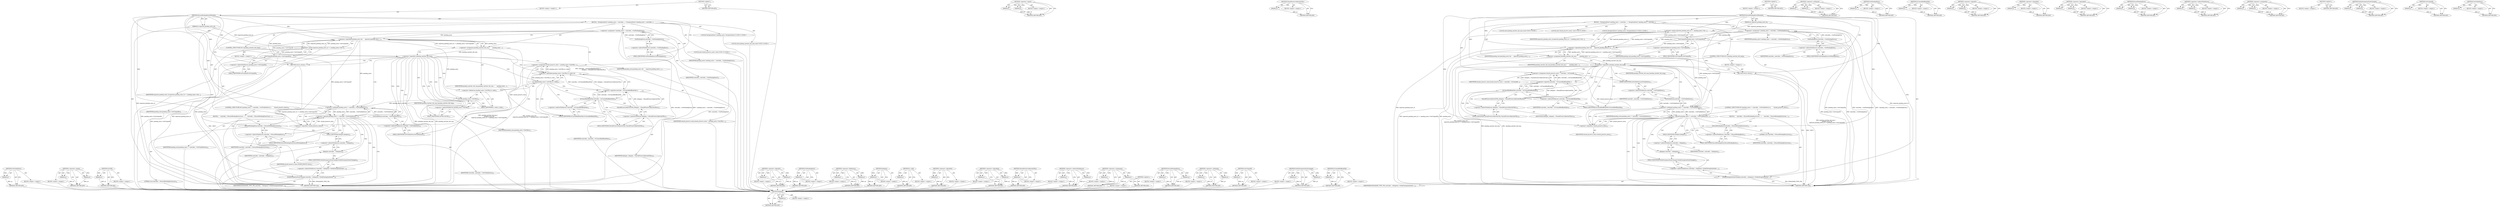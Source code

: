 digraph "IsUnmodifiedBlankTab" {
vulnerable_155 [label=<(METHOD,delegate)>];
vulnerable_156 [label=<(PARAM,p1)>];
vulnerable_157 [label=<(BLOCK,&lt;empty&gt;,&lt;empty&gt;)>];
vulnerable_158 [label=<(METHOD_RETURN,ANY)>];
vulnerable_110 [label=<(METHOD,&lt;operator&gt;.equals)>];
vulnerable_111 [label=<(PARAM,p1)>];
vulnerable_112 [label=<(PARAM,p2)>];
vulnerable_113 [label=<(BLOCK,&lt;empty&gt;,&lt;empty&gt;)>];
vulnerable_114 [label=<(METHOD_RETURN,ANY)>];
vulnerable_132 [label=<(METHOD,ShouldPreserveAbortedURLs)>];
vulnerable_133 [label=<(PARAM,p1)>];
vulnerable_134 [label=<(BLOCK,&lt;empty&gt;,&lt;empty&gt;)>];
vulnerable_135 [label=<(METHOD_RETURN,ANY)>];
vulnerable_6 [label=<(METHOD,&lt;global&gt;)<SUB>1</SUB>>];
vulnerable_7 [label=<(BLOCK,&lt;empty&gt;,&lt;empty&gt;)<SUB>1</SUB>>];
vulnerable_8 [label=<(METHOD,DiscardPendingEntryIfNeeded)<SUB>1</SUB>>];
vulnerable_9 [label=<(PARAM,int expected_pending_entry_id)<SUB>1</SUB>>];
vulnerable_10 [label=<(BLOCK,{
  NavigationEntry* pending_entry = controller...,{
  NavigationEntry* pending_entry = controller...)<SUB>1</SUB>>];
vulnerable_11 [label="<(LOCAL,NavigationEntry* pending_entry: NavigationEntry*)<SUB>2</SUB>>"];
vulnerable_12 [label=<(&lt;operator&gt;.assignment,* pending_entry = controller_-&gt;GetPendingEntry())<SUB>2</SUB>>];
vulnerable_13 [label=<(IDENTIFIER,pending_entry,* pending_entry = controller_-&gt;GetPendingEntry())<SUB>2</SUB>>];
vulnerable_14 [label=<(GetPendingEntry,controller_-&gt;GetPendingEntry())<SUB>2</SUB>>];
vulnerable_15 [label=<(&lt;operator&gt;.indirectFieldAccess,controller_-&gt;GetPendingEntry)<SUB>2</SUB>>];
vulnerable_16 [label=<(IDENTIFIER,controller_,controller_-&gt;GetPendingEntry())<SUB>2</SUB>>];
vulnerable_17 [label=<(FIELD_IDENTIFIER,GetPendingEntry,GetPendingEntry)<SUB>2</SUB>>];
vulnerable_18 [label="<(LOCAL,bool pending_matches_fail_msg: bool)<SUB>3</SUB>>"];
vulnerable_19 [label=<(&lt;operator&gt;.assignment,pending_matches_fail_msg =
      pending_entry ...)<SUB>3</SUB>>];
vulnerable_20 [label=<(IDENTIFIER,pending_matches_fail_msg,pending_matches_fail_msg =
      pending_entry ...)<SUB>3</SUB>>];
vulnerable_21 [label=<(&lt;operator&gt;.logicalAnd,pending_entry &amp;&amp;
      expected_pending_entry_i...)<SUB>4</SUB>>];
vulnerable_22 [label=<(IDENTIFIER,pending_entry,pending_entry &amp;&amp;
      expected_pending_entry_i...)<SUB>4</SUB>>];
vulnerable_23 [label=<(&lt;operator&gt;.equals,expected_pending_entry_id == pending_entry-&gt;Get...)<SUB>5</SUB>>];
vulnerable_24 [label=<(IDENTIFIER,expected_pending_entry_id,expected_pending_entry_id == pending_entry-&gt;Get...)<SUB>5</SUB>>];
vulnerable_25 [label=<(GetUniqueID,pending_entry-&gt;GetUniqueID())<SUB>5</SUB>>];
vulnerable_26 [label=<(&lt;operator&gt;.indirectFieldAccess,pending_entry-&gt;GetUniqueID)<SUB>5</SUB>>];
vulnerable_27 [label=<(IDENTIFIER,pending_entry,pending_entry-&gt;GetUniqueID())<SUB>5</SUB>>];
vulnerable_28 [label=<(FIELD_IDENTIFIER,GetUniqueID,GetUniqueID)<SUB>5</SUB>>];
vulnerable_29 [label=<(CONTROL_STRUCTURE,IF,if (!pending_matches_fail_msg))<SUB>6</SUB>>];
vulnerable_30 [label=<(&lt;operator&gt;.logicalNot,!pending_matches_fail_msg)<SUB>6</SUB>>];
vulnerable_31 [label=<(IDENTIFIER,pending_matches_fail_msg,!pending_matches_fail_msg)<SUB>6</SUB>>];
vulnerable_32 [label=<(BLOCK,&lt;empty&gt;,&lt;empty&gt;)<SUB>7</SUB>>];
vulnerable_33 [label=<(RETURN,return;,return;)<SUB>7</SUB>>];
vulnerable_34 [label="<(LOCAL,bool should_preserve_entry: bool)<SUB>9</SUB>>"];
vulnerable_35 [label=<(&lt;operator&gt;.assignment,should_preserve_entry = controller_-&gt;IsUnmodifi...)<SUB>9</SUB>>];
vulnerable_36 [label=<(IDENTIFIER,should_preserve_entry,should_preserve_entry = controller_-&gt;IsUnmodifi...)<SUB>9</SUB>>];
vulnerable_37 [label=<(&lt;operator&gt;.logicalOr,controller_-&gt;IsUnmodifiedBlankTab() ||
        ...)<SUB>9</SUB>>];
vulnerable_38 [label=<(IsUnmodifiedBlankTab,controller_-&gt;IsUnmodifiedBlankTab())<SUB>9</SUB>>];
vulnerable_39 [label=<(&lt;operator&gt;.indirectFieldAccess,controller_-&gt;IsUnmodifiedBlankTab)<SUB>9</SUB>>];
vulnerable_40 [label=<(IDENTIFIER,controller_,controller_-&gt;IsUnmodifiedBlankTab())<SUB>9</SUB>>];
vulnerable_41 [label=<(FIELD_IDENTIFIER,IsUnmodifiedBlankTab,IsUnmodifiedBlankTab)<SUB>9</SUB>>];
vulnerable_42 [label=<(ShouldPreserveAbortedURLs,delegate_-&gt;ShouldPreserveAbortedURLs())<SUB>10</SUB>>];
vulnerable_43 [label=<(&lt;operator&gt;.indirectFieldAccess,delegate_-&gt;ShouldPreserveAbortedURLs)<SUB>10</SUB>>];
vulnerable_44 [label=<(IDENTIFIER,delegate_,delegate_-&gt;ShouldPreserveAbortedURLs())<SUB>10</SUB>>];
vulnerable_45 [label=<(FIELD_IDENTIFIER,ShouldPreserveAbortedURLs,ShouldPreserveAbortedURLs)<SUB>10</SUB>>];
vulnerable_46 [label=<(CONTROL_STRUCTURE,IF,if (pending_entry != controller_-&gt;GetVisibleEntry() ||
       !should_preserve_entry))<SUB>11</SUB>>];
vulnerable_47 [label=<(&lt;operator&gt;.logicalOr,pending_entry != controller_-&gt;GetVisibleEntry()...)<SUB>11</SUB>>];
vulnerable_48 [label=<(&lt;operator&gt;.notEquals,pending_entry != controller_-&gt;GetVisibleEntry())<SUB>11</SUB>>];
vulnerable_49 [label=<(IDENTIFIER,pending_entry,pending_entry != controller_-&gt;GetVisibleEntry())<SUB>11</SUB>>];
vulnerable_50 [label=<(GetVisibleEntry,controller_-&gt;GetVisibleEntry())<SUB>11</SUB>>];
vulnerable_51 [label=<(&lt;operator&gt;.indirectFieldAccess,controller_-&gt;GetVisibleEntry)<SUB>11</SUB>>];
vulnerable_52 [label=<(IDENTIFIER,controller_,controller_-&gt;GetVisibleEntry())<SUB>11</SUB>>];
vulnerable_53 [label=<(FIELD_IDENTIFIER,GetVisibleEntry,GetVisibleEntry)<SUB>11</SUB>>];
vulnerable_54 [label=<(&lt;operator&gt;.logicalNot,!should_preserve_entry)<SUB>12</SUB>>];
vulnerable_55 [label=<(IDENTIFIER,should_preserve_entry,!should_preserve_entry)<SUB>12</SUB>>];
vulnerable_56 [label=<(BLOCK,{
     controller_-&gt;DiscardPendingEntry(true);
...,{
     controller_-&gt;DiscardPendingEntry(true);
...)<SUB>12</SUB>>];
vulnerable_57 [label=<(DiscardPendingEntry,controller_-&gt;DiscardPendingEntry(true))<SUB>13</SUB>>];
vulnerable_58 [label=<(&lt;operator&gt;.indirectFieldAccess,controller_-&gt;DiscardPendingEntry)<SUB>13</SUB>>];
vulnerable_59 [label=<(IDENTIFIER,controller_,controller_-&gt;DiscardPendingEntry(true))<SUB>13</SUB>>];
vulnerable_60 [label=<(FIELD_IDENTIFIER,DiscardPendingEntry,DiscardPendingEntry)<SUB>13</SUB>>];
vulnerable_61 [label=<(LITERAL,true,controller_-&gt;DiscardPendingEntry(true))<SUB>13</SUB>>];
vulnerable_62 [label=<(NotifyNavigationStateChanged,controller_-&gt;delegate()-&gt;NotifyNavigationStateC...)<SUB>15</SUB>>];
vulnerable_63 [label=<(&lt;operator&gt;.indirectFieldAccess,controller_-&gt;delegate()-&gt;NotifyNavigationStateC...)<SUB>15</SUB>>];
vulnerable_64 [label=<(delegate,controller_-&gt;delegate())<SUB>15</SUB>>];
vulnerable_65 [label=<(&lt;operator&gt;.indirectFieldAccess,controller_-&gt;delegate)<SUB>15</SUB>>];
vulnerable_66 [label=<(IDENTIFIER,controller_,controller_-&gt;delegate())<SUB>15</SUB>>];
vulnerable_67 [label=<(FIELD_IDENTIFIER,delegate,delegate)<SUB>15</SUB>>];
vulnerable_68 [label=<(FIELD_IDENTIFIER,NotifyNavigationStateChanged,NotifyNavigationStateChanged)<SUB>15</SUB>>];
vulnerable_69 [label=<(IDENTIFIER,INVALIDATE_TYPE_URL,controller_-&gt;delegate()-&gt;NotifyNavigationStateC...)<SUB>15</SUB>>];
vulnerable_70 [label=<(METHOD_RETURN,void)<SUB>1</SUB>>];
vulnerable_72 [label=<(METHOD_RETURN,ANY)<SUB>1</SUB>>];
vulnerable_136 [label=<(METHOD,&lt;operator&gt;.notEquals)>];
vulnerable_137 [label=<(PARAM,p1)>];
vulnerable_138 [label=<(PARAM,p2)>];
vulnerable_139 [label=<(BLOCK,&lt;empty&gt;,&lt;empty&gt;)>];
vulnerable_140 [label=<(METHOD_RETURN,ANY)>];
vulnerable_96 [label=<(METHOD,GetPendingEntry)>];
vulnerable_97 [label=<(PARAM,p1)>];
vulnerable_98 [label=<(BLOCK,&lt;empty&gt;,&lt;empty&gt;)>];
vulnerable_99 [label=<(METHOD_RETURN,ANY)>];
vulnerable_128 [label=<(METHOD,IsUnmodifiedBlankTab)>];
vulnerable_129 [label=<(PARAM,p1)>];
vulnerable_130 [label=<(BLOCK,&lt;empty&gt;,&lt;empty&gt;)>];
vulnerable_131 [label=<(METHOD_RETURN,ANY)>];
vulnerable_123 [label=<(METHOD,&lt;operator&gt;.logicalOr)>];
vulnerable_124 [label=<(PARAM,p1)>];
vulnerable_125 [label=<(PARAM,p2)>];
vulnerable_126 [label=<(BLOCK,&lt;empty&gt;,&lt;empty&gt;)>];
vulnerable_127 [label=<(METHOD_RETURN,ANY)>];
vulnerable_119 [label=<(METHOD,&lt;operator&gt;.logicalNot)>];
vulnerable_120 [label=<(PARAM,p1)>];
vulnerable_121 [label=<(BLOCK,&lt;empty&gt;,&lt;empty&gt;)>];
vulnerable_122 [label=<(METHOD_RETURN,ANY)>];
vulnerable_105 [label=<(METHOD,&lt;operator&gt;.logicalAnd)>];
vulnerable_106 [label=<(PARAM,p1)>];
vulnerable_107 [label=<(PARAM,p2)>];
vulnerable_108 [label=<(BLOCK,&lt;empty&gt;,&lt;empty&gt;)>];
vulnerable_109 [label=<(METHOD_RETURN,ANY)>];
vulnerable_145 [label=<(METHOD,DiscardPendingEntry)>];
vulnerable_146 [label=<(PARAM,p1)>];
vulnerable_147 [label=<(PARAM,p2)>];
vulnerable_148 [label=<(BLOCK,&lt;empty&gt;,&lt;empty&gt;)>];
vulnerable_149 [label=<(METHOD_RETURN,ANY)>];
vulnerable_100 [label=<(METHOD,&lt;operator&gt;.indirectFieldAccess)>];
vulnerable_101 [label=<(PARAM,p1)>];
vulnerable_102 [label=<(PARAM,p2)>];
vulnerable_103 [label=<(BLOCK,&lt;empty&gt;,&lt;empty&gt;)>];
vulnerable_104 [label=<(METHOD_RETURN,ANY)>];
vulnerable_91 [label=<(METHOD,&lt;operator&gt;.assignment)>];
vulnerable_92 [label=<(PARAM,p1)>];
vulnerable_93 [label=<(PARAM,p2)>];
vulnerable_94 [label=<(BLOCK,&lt;empty&gt;,&lt;empty&gt;)>];
vulnerable_95 [label=<(METHOD_RETURN,ANY)>];
vulnerable_85 [label=<(METHOD,&lt;global&gt;)<SUB>1</SUB>>];
vulnerable_86 [label=<(BLOCK,&lt;empty&gt;,&lt;empty&gt;)>];
vulnerable_87 [label=<(METHOD_RETURN,ANY)>];
vulnerable_150 [label=<(METHOD,NotifyNavigationStateChanged)>];
vulnerable_151 [label=<(PARAM,p1)>];
vulnerable_152 [label=<(PARAM,p2)>];
vulnerable_153 [label=<(BLOCK,&lt;empty&gt;,&lt;empty&gt;)>];
vulnerable_154 [label=<(METHOD_RETURN,ANY)>];
vulnerable_115 [label=<(METHOD,GetUniqueID)>];
vulnerable_116 [label=<(PARAM,p1)>];
vulnerable_117 [label=<(BLOCK,&lt;empty&gt;,&lt;empty&gt;)>];
vulnerable_118 [label=<(METHOD_RETURN,ANY)>];
vulnerable_141 [label=<(METHOD,GetVisibleEntry)>];
vulnerable_142 [label=<(PARAM,p1)>];
vulnerable_143 [label=<(BLOCK,&lt;empty&gt;,&lt;empty&gt;)>];
vulnerable_144 [label=<(METHOD_RETURN,ANY)>];
fixed_162 [label=<(METHOD,GetVisibleEntry)>];
fixed_163 [label=<(PARAM,p1)>];
fixed_164 [label=<(BLOCK,&lt;empty&gt;,&lt;empty&gt;)>];
fixed_165 [label=<(METHOD_RETURN,ANY)>];
fixed_118 [label=<(METHOD,&lt;operator&gt;.equals)>];
fixed_119 [label=<(PARAM,p1)>];
fixed_120 [label=<(PARAM,p2)>];
fixed_121 [label=<(BLOCK,&lt;empty&gt;,&lt;empty&gt;)>];
fixed_122 [label=<(METHOD_RETURN,ANY)>];
fixed_140 [label=<(METHOD,GetURL)>];
fixed_141 [label=<(PARAM,p1)>];
fixed_142 [label=<(BLOCK,&lt;empty&gt;,&lt;empty&gt;)>];
fixed_143 [label=<(METHOD_RETURN,ANY)>];
fixed_6 [label=<(METHOD,&lt;global&gt;)<SUB>1</SUB>>];
fixed_7 [label=<(BLOCK,&lt;empty&gt;,&lt;empty&gt;)<SUB>1</SUB>>];
fixed_8 [label=<(METHOD,DiscardPendingEntryIfNeeded)<SUB>1</SUB>>];
fixed_9 [label=<(PARAM,int expected_pending_entry_id)<SUB>1</SUB>>];
fixed_10 [label=<(BLOCK,{
  NavigationEntry* pending_entry = controller...,{
  NavigationEntry* pending_entry = controller...)<SUB>1</SUB>>];
fixed_11 [label="<(LOCAL,NavigationEntry* pending_entry: NavigationEntry*)<SUB>2</SUB>>"];
fixed_12 [label=<(&lt;operator&gt;.assignment,* pending_entry = controller_-&gt;GetPendingEntry())<SUB>2</SUB>>];
fixed_13 [label=<(IDENTIFIER,pending_entry,* pending_entry = controller_-&gt;GetPendingEntry())<SUB>2</SUB>>];
fixed_14 [label=<(GetPendingEntry,controller_-&gt;GetPendingEntry())<SUB>2</SUB>>];
fixed_15 [label=<(&lt;operator&gt;.indirectFieldAccess,controller_-&gt;GetPendingEntry)<SUB>2</SUB>>];
fixed_16 [label=<(IDENTIFIER,controller_,controller_-&gt;GetPendingEntry())<SUB>2</SUB>>];
fixed_17 [label=<(FIELD_IDENTIFIER,GetPendingEntry,GetPendingEntry)<SUB>2</SUB>>];
fixed_18 [label="<(LOCAL,bool pending_matches_fail_msg: bool)<SUB>3</SUB>>"];
fixed_19 [label=<(&lt;operator&gt;.assignment,pending_matches_fail_msg =
      pending_entry ...)<SUB>3</SUB>>];
fixed_20 [label=<(IDENTIFIER,pending_matches_fail_msg,pending_matches_fail_msg =
      pending_entry ...)<SUB>3</SUB>>];
fixed_21 [label=<(&lt;operator&gt;.logicalAnd,pending_entry &amp;&amp;
      expected_pending_entry_i...)<SUB>4</SUB>>];
fixed_22 [label=<(IDENTIFIER,pending_entry,pending_entry &amp;&amp;
      expected_pending_entry_i...)<SUB>4</SUB>>];
fixed_23 [label=<(&lt;operator&gt;.equals,expected_pending_entry_id == pending_entry-&gt;Get...)<SUB>5</SUB>>];
fixed_24 [label=<(IDENTIFIER,expected_pending_entry_id,expected_pending_entry_id == pending_entry-&gt;Get...)<SUB>5</SUB>>];
fixed_25 [label=<(GetUniqueID,pending_entry-&gt;GetUniqueID())<SUB>5</SUB>>];
fixed_26 [label=<(&lt;operator&gt;.indirectFieldAccess,pending_entry-&gt;GetUniqueID)<SUB>5</SUB>>];
fixed_27 [label=<(IDENTIFIER,pending_entry,pending_entry-&gt;GetUniqueID())<SUB>5</SUB>>];
fixed_28 [label=<(FIELD_IDENTIFIER,GetUniqueID,GetUniqueID)<SUB>5</SUB>>];
fixed_29 [label=<(CONTROL_STRUCTURE,IF,if (!pending_matches_fail_msg))<SUB>6</SUB>>];
fixed_30 [label=<(&lt;operator&gt;.logicalNot,!pending_matches_fail_msg)<SUB>6</SUB>>];
fixed_31 [label=<(IDENTIFIER,pending_matches_fail_msg,!pending_matches_fail_msg)<SUB>6</SUB>>];
fixed_32 [label=<(BLOCK,&lt;empty&gt;,&lt;empty&gt;)<SUB>7</SUB>>];
fixed_33 [label=<(RETURN,return;,return;)<SUB>7</SUB>>];
fixed_34 [label="<(LOCAL,bool should_preserve_entry: bool)<SUB>13</SUB>>"];
fixed_35 [label=<(&lt;operator&gt;.assignment,should_preserve_entry = pending_entry-&gt;GetURL()...)<SUB>13</SUB>>];
fixed_36 [label=<(IDENTIFIER,should_preserve_entry,should_preserve_entry = pending_entry-&gt;GetURL()...)<SUB>13</SUB>>];
fixed_37 [label=<(&lt;operator&gt;.logicalAnd,pending_entry-&gt;GetURL().is_valid() &amp;&amp;
         ...)<SUB>13</SUB>>];
fixed_38 [label=<(is_valid,pending_entry-&gt;GetURL().is_valid())<SUB>13</SUB>>];
fixed_39 [label=<(&lt;operator&gt;.fieldAccess,pending_entry-&gt;GetURL().is_valid)<SUB>13</SUB>>];
fixed_40 [label=<(GetURL,pending_entry-&gt;GetURL())<SUB>13</SUB>>];
fixed_41 [label=<(&lt;operator&gt;.indirectFieldAccess,pending_entry-&gt;GetURL)<SUB>13</SUB>>];
fixed_42 [label=<(IDENTIFIER,pending_entry,pending_entry-&gt;GetURL())<SUB>13</SUB>>];
fixed_43 [label=<(FIELD_IDENTIFIER,GetURL,GetURL)<SUB>13</SUB>>];
fixed_44 [label=<(FIELD_IDENTIFIER,is_valid,is_valid)<SUB>13</SUB>>];
fixed_45 [label=<(&lt;operator&gt;.logicalOr,controller_-&gt;IsUnmodifiedBlankTab() ||
        ...)<SUB>14</SUB>>];
fixed_46 [label=<(IsUnmodifiedBlankTab,controller_-&gt;IsUnmodifiedBlankTab())<SUB>14</SUB>>];
fixed_47 [label=<(&lt;operator&gt;.indirectFieldAccess,controller_-&gt;IsUnmodifiedBlankTab)<SUB>14</SUB>>];
fixed_48 [label=<(IDENTIFIER,controller_,controller_-&gt;IsUnmodifiedBlankTab())<SUB>14</SUB>>];
fixed_49 [label=<(FIELD_IDENTIFIER,IsUnmodifiedBlankTab,IsUnmodifiedBlankTab)<SUB>14</SUB>>];
fixed_50 [label=<(ShouldPreserveAbortedURLs,delegate_-&gt;ShouldPreserveAbortedURLs())<SUB>15</SUB>>];
fixed_51 [label=<(&lt;operator&gt;.indirectFieldAccess,delegate_-&gt;ShouldPreserveAbortedURLs)<SUB>15</SUB>>];
fixed_52 [label=<(IDENTIFIER,delegate_,delegate_-&gt;ShouldPreserveAbortedURLs())<SUB>15</SUB>>];
fixed_53 [label=<(FIELD_IDENTIFIER,ShouldPreserveAbortedURLs,ShouldPreserveAbortedURLs)<SUB>15</SUB>>];
fixed_54 [label=<(CONTROL_STRUCTURE,IF,if (pending_entry != controller_-&gt;GetVisibleEntry() ||
       !should_preserve_entry))<SUB>16</SUB>>];
fixed_55 [label=<(&lt;operator&gt;.logicalOr,pending_entry != controller_-&gt;GetVisibleEntry()...)<SUB>16</SUB>>];
fixed_56 [label=<(&lt;operator&gt;.notEquals,pending_entry != controller_-&gt;GetVisibleEntry())<SUB>16</SUB>>];
fixed_57 [label=<(IDENTIFIER,pending_entry,pending_entry != controller_-&gt;GetVisibleEntry())<SUB>16</SUB>>];
fixed_58 [label=<(GetVisibleEntry,controller_-&gt;GetVisibleEntry())<SUB>16</SUB>>];
fixed_59 [label=<(&lt;operator&gt;.indirectFieldAccess,controller_-&gt;GetVisibleEntry)<SUB>16</SUB>>];
fixed_60 [label=<(IDENTIFIER,controller_,controller_-&gt;GetVisibleEntry())<SUB>16</SUB>>];
fixed_61 [label=<(FIELD_IDENTIFIER,GetVisibleEntry,GetVisibleEntry)<SUB>16</SUB>>];
fixed_62 [label=<(&lt;operator&gt;.logicalNot,!should_preserve_entry)<SUB>17</SUB>>];
fixed_63 [label=<(IDENTIFIER,should_preserve_entry,!should_preserve_entry)<SUB>17</SUB>>];
fixed_64 [label=<(BLOCK,{
     controller_-&gt;DiscardPendingEntry(true);
...,{
     controller_-&gt;DiscardPendingEntry(true);
...)<SUB>17</SUB>>];
fixed_65 [label=<(DiscardPendingEntry,controller_-&gt;DiscardPendingEntry(true))<SUB>18</SUB>>];
fixed_66 [label=<(&lt;operator&gt;.indirectFieldAccess,controller_-&gt;DiscardPendingEntry)<SUB>18</SUB>>];
fixed_67 [label=<(IDENTIFIER,controller_,controller_-&gt;DiscardPendingEntry(true))<SUB>18</SUB>>];
fixed_68 [label=<(FIELD_IDENTIFIER,DiscardPendingEntry,DiscardPendingEntry)<SUB>18</SUB>>];
fixed_69 [label=<(LITERAL,true,controller_-&gt;DiscardPendingEntry(true))<SUB>18</SUB>>];
fixed_70 [label=<(NotifyNavigationStateChanged,controller_-&gt;delegate()-&gt;NotifyNavigationStateC...)<SUB>20</SUB>>];
fixed_71 [label=<(&lt;operator&gt;.indirectFieldAccess,controller_-&gt;delegate()-&gt;NotifyNavigationStateC...)<SUB>20</SUB>>];
fixed_72 [label=<(delegate,controller_-&gt;delegate())<SUB>20</SUB>>];
fixed_73 [label=<(&lt;operator&gt;.indirectFieldAccess,controller_-&gt;delegate)<SUB>20</SUB>>];
fixed_74 [label=<(IDENTIFIER,controller_,controller_-&gt;delegate())<SUB>20</SUB>>];
fixed_75 [label=<(FIELD_IDENTIFIER,delegate,delegate)<SUB>20</SUB>>];
fixed_76 [label=<(FIELD_IDENTIFIER,NotifyNavigationStateChanged,NotifyNavigationStateChanged)<SUB>20</SUB>>];
fixed_77 [label=<(IDENTIFIER,INVALIDATE_TYPE_URL,controller_-&gt;delegate()-&gt;NotifyNavigationStateC...)<SUB>20</SUB>>];
fixed_78 [label=<(METHOD_RETURN,void)<SUB>1</SUB>>];
fixed_80 [label=<(METHOD_RETURN,ANY)<SUB>1</SUB>>];
fixed_144 [label=<(METHOD,&lt;operator&gt;.logicalOr)>];
fixed_145 [label=<(PARAM,p1)>];
fixed_146 [label=<(PARAM,p2)>];
fixed_147 [label=<(BLOCK,&lt;empty&gt;,&lt;empty&gt;)>];
fixed_148 [label=<(METHOD_RETURN,ANY)>];
fixed_104 [label=<(METHOD,GetPendingEntry)>];
fixed_105 [label=<(PARAM,p1)>];
fixed_106 [label=<(BLOCK,&lt;empty&gt;,&lt;empty&gt;)>];
fixed_107 [label=<(METHOD_RETURN,ANY)>];
fixed_135 [label=<(METHOD,&lt;operator&gt;.fieldAccess)>];
fixed_136 [label=<(PARAM,p1)>];
fixed_137 [label=<(PARAM,p2)>];
fixed_138 [label=<(BLOCK,&lt;empty&gt;,&lt;empty&gt;)>];
fixed_139 [label=<(METHOD_RETURN,ANY)>];
fixed_176 [label=<(METHOD,delegate)>];
fixed_177 [label=<(PARAM,p1)>];
fixed_178 [label=<(BLOCK,&lt;empty&gt;,&lt;empty&gt;)>];
fixed_179 [label=<(METHOD_RETURN,ANY)>];
fixed_131 [label=<(METHOD,is_valid)>];
fixed_132 [label=<(PARAM,p1)>];
fixed_133 [label=<(BLOCK,&lt;empty&gt;,&lt;empty&gt;)>];
fixed_134 [label=<(METHOD_RETURN,ANY)>];
fixed_127 [label=<(METHOD,&lt;operator&gt;.logicalNot)>];
fixed_128 [label=<(PARAM,p1)>];
fixed_129 [label=<(BLOCK,&lt;empty&gt;,&lt;empty&gt;)>];
fixed_130 [label=<(METHOD_RETURN,ANY)>];
fixed_113 [label=<(METHOD,&lt;operator&gt;.logicalAnd)>];
fixed_114 [label=<(PARAM,p1)>];
fixed_115 [label=<(PARAM,p2)>];
fixed_116 [label=<(BLOCK,&lt;empty&gt;,&lt;empty&gt;)>];
fixed_117 [label=<(METHOD_RETURN,ANY)>];
fixed_153 [label=<(METHOD,ShouldPreserveAbortedURLs)>];
fixed_154 [label=<(PARAM,p1)>];
fixed_155 [label=<(BLOCK,&lt;empty&gt;,&lt;empty&gt;)>];
fixed_156 [label=<(METHOD_RETURN,ANY)>];
fixed_108 [label=<(METHOD,&lt;operator&gt;.indirectFieldAccess)>];
fixed_109 [label=<(PARAM,p1)>];
fixed_110 [label=<(PARAM,p2)>];
fixed_111 [label=<(BLOCK,&lt;empty&gt;,&lt;empty&gt;)>];
fixed_112 [label=<(METHOD_RETURN,ANY)>];
fixed_99 [label=<(METHOD,&lt;operator&gt;.assignment)>];
fixed_100 [label=<(PARAM,p1)>];
fixed_101 [label=<(PARAM,p2)>];
fixed_102 [label=<(BLOCK,&lt;empty&gt;,&lt;empty&gt;)>];
fixed_103 [label=<(METHOD_RETURN,ANY)>];
fixed_93 [label=<(METHOD,&lt;global&gt;)<SUB>1</SUB>>];
fixed_94 [label=<(BLOCK,&lt;empty&gt;,&lt;empty&gt;)>];
fixed_95 [label=<(METHOD_RETURN,ANY)>];
fixed_166 [label=<(METHOD,DiscardPendingEntry)>];
fixed_167 [label=<(PARAM,p1)>];
fixed_168 [label=<(PARAM,p2)>];
fixed_169 [label=<(BLOCK,&lt;empty&gt;,&lt;empty&gt;)>];
fixed_170 [label=<(METHOD_RETURN,ANY)>];
fixed_157 [label=<(METHOD,&lt;operator&gt;.notEquals)>];
fixed_158 [label=<(PARAM,p1)>];
fixed_159 [label=<(PARAM,p2)>];
fixed_160 [label=<(BLOCK,&lt;empty&gt;,&lt;empty&gt;)>];
fixed_161 [label=<(METHOD_RETURN,ANY)>];
fixed_123 [label=<(METHOD,GetUniqueID)>];
fixed_124 [label=<(PARAM,p1)>];
fixed_125 [label=<(BLOCK,&lt;empty&gt;,&lt;empty&gt;)>];
fixed_126 [label=<(METHOD_RETURN,ANY)>];
fixed_171 [label=<(METHOD,NotifyNavigationStateChanged)>];
fixed_172 [label=<(PARAM,p1)>];
fixed_173 [label=<(PARAM,p2)>];
fixed_174 [label=<(BLOCK,&lt;empty&gt;,&lt;empty&gt;)>];
fixed_175 [label=<(METHOD_RETURN,ANY)>];
fixed_149 [label=<(METHOD,IsUnmodifiedBlankTab)>];
fixed_150 [label=<(PARAM,p1)>];
fixed_151 [label=<(BLOCK,&lt;empty&gt;,&lt;empty&gt;)>];
fixed_152 [label=<(METHOD_RETURN,ANY)>];
vulnerable_155 -> vulnerable_156  [key=0, label="AST: "];
vulnerable_155 -> vulnerable_156  [key=1, label="DDG: "];
vulnerable_155 -> vulnerable_157  [key=0, label="AST: "];
vulnerable_155 -> vulnerable_158  [key=0, label="AST: "];
vulnerable_155 -> vulnerable_158  [key=1, label="CFG: "];
vulnerable_156 -> vulnerable_158  [key=0, label="DDG: p1"];
vulnerable_110 -> vulnerable_111  [key=0, label="AST: "];
vulnerable_110 -> vulnerable_111  [key=1, label="DDG: "];
vulnerable_110 -> vulnerable_113  [key=0, label="AST: "];
vulnerable_110 -> vulnerable_112  [key=0, label="AST: "];
vulnerable_110 -> vulnerable_112  [key=1, label="DDG: "];
vulnerable_110 -> vulnerable_114  [key=0, label="AST: "];
vulnerable_110 -> vulnerable_114  [key=1, label="CFG: "];
vulnerable_111 -> vulnerable_114  [key=0, label="DDG: p1"];
vulnerable_112 -> vulnerable_114  [key=0, label="DDG: p2"];
vulnerable_132 -> vulnerable_133  [key=0, label="AST: "];
vulnerable_132 -> vulnerable_133  [key=1, label="DDG: "];
vulnerable_132 -> vulnerable_134  [key=0, label="AST: "];
vulnerable_132 -> vulnerable_135  [key=0, label="AST: "];
vulnerable_132 -> vulnerable_135  [key=1, label="CFG: "];
vulnerable_133 -> vulnerable_135  [key=0, label="DDG: p1"];
vulnerable_6 -> vulnerable_7  [key=0, label="AST: "];
vulnerable_6 -> vulnerable_72  [key=0, label="AST: "];
vulnerable_6 -> vulnerable_72  [key=1, label="CFG: "];
vulnerable_7 -> vulnerable_8  [key=0, label="AST: "];
vulnerable_8 -> vulnerable_9  [key=0, label="AST: "];
vulnerable_8 -> vulnerable_9  [key=1, label="DDG: "];
vulnerable_8 -> vulnerable_10  [key=0, label="AST: "];
vulnerable_8 -> vulnerable_70  [key=0, label="AST: "];
vulnerable_8 -> vulnerable_17  [key=0, label="CFG: "];
vulnerable_8 -> vulnerable_21  [key=0, label="DDG: "];
vulnerable_8 -> vulnerable_30  [key=0, label="DDG: "];
vulnerable_8 -> vulnerable_33  [key=0, label="DDG: "];
vulnerable_8 -> vulnerable_23  [key=0, label="DDG: "];
vulnerable_8 -> vulnerable_48  [key=0, label="DDG: "];
vulnerable_8 -> vulnerable_54  [key=0, label="DDG: "];
vulnerable_8 -> vulnerable_57  [key=0, label="DDG: "];
vulnerable_8 -> vulnerable_62  [key=0, label="DDG: "];
vulnerable_9 -> vulnerable_70  [key=0, label="DDG: expected_pending_entry_id"];
vulnerable_9 -> vulnerable_23  [key=0, label="DDG: expected_pending_entry_id"];
vulnerable_10 -> vulnerable_11  [key=0, label="AST: "];
vulnerable_10 -> vulnerable_12  [key=0, label="AST: "];
vulnerable_10 -> vulnerable_18  [key=0, label="AST: "];
vulnerable_10 -> vulnerable_19  [key=0, label="AST: "];
vulnerable_10 -> vulnerable_29  [key=0, label="AST: "];
vulnerable_10 -> vulnerable_34  [key=0, label="AST: "];
vulnerable_10 -> vulnerable_35  [key=0, label="AST: "];
vulnerable_10 -> vulnerable_46  [key=0, label="AST: "];
vulnerable_12 -> vulnerable_13  [key=0, label="AST: "];
vulnerable_12 -> vulnerable_14  [key=0, label="AST: "];
vulnerable_12 -> vulnerable_21  [key=0, label="CFG: "];
vulnerable_12 -> vulnerable_21  [key=1, label="DDG: pending_entry"];
vulnerable_12 -> vulnerable_28  [key=0, label="CFG: "];
vulnerable_12 -> vulnerable_70  [key=0, label="DDG: controller_-&gt;GetPendingEntry()"];
vulnerable_12 -> vulnerable_70  [key=1, label="DDG: * pending_entry = controller_-&gt;GetPendingEntry()"];
vulnerable_12 -> vulnerable_25  [key=0, label="DDG: pending_entry"];
vulnerable_14 -> vulnerable_15  [key=0, label="AST: "];
vulnerable_14 -> vulnerable_12  [key=0, label="CFG: "];
vulnerable_14 -> vulnerable_12  [key=1, label="DDG: controller_-&gt;GetPendingEntry"];
vulnerable_14 -> vulnerable_70  [key=0, label="DDG: controller_-&gt;GetPendingEntry"];
vulnerable_15 -> vulnerable_16  [key=0, label="AST: "];
vulnerable_15 -> vulnerable_17  [key=0, label="AST: "];
vulnerable_15 -> vulnerable_14  [key=0, label="CFG: "];
vulnerable_17 -> vulnerable_15  [key=0, label="CFG: "];
vulnerable_19 -> vulnerable_20  [key=0, label="AST: "];
vulnerable_19 -> vulnerable_21  [key=0, label="AST: "];
vulnerable_19 -> vulnerable_30  [key=0, label="CFG: "];
vulnerable_19 -> vulnerable_30  [key=1, label="DDG: pending_matches_fail_msg"];
vulnerable_19 -> vulnerable_70  [key=0, label="DDG: pending_entry &amp;&amp;
      expected_pending_entry_id == pending_entry-&gt;GetUniqueID()"];
vulnerable_19 -> vulnerable_70  [key=1, label="DDG: pending_matches_fail_msg =
      pending_entry &amp;&amp;
      expected_pending_entry_id == pending_entry-&gt;GetUniqueID()"];
vulnerable_21 -> vulnerable_22  [key=0, label="AST: "];
vulnerable_21 -> vulnerable_23  [key=0, label="AST: "];
vulnerable_21 -> vulnerable_19  [key=0, label="CFG: "];
vulnerable_21 -> vulnerable_19  [key=1, label="DDG: pending_entry"];
vulnerable_21 -> vulnerable_19  [key=2, label="DDG: expected_pending_entry_id == pending_entry-&gt;GetUniqueID()"];
vulnerable_21 -> vulnerable_70  [key=0, label="DDG: pending_entry"];
vulnerable_21 -> vulnerable_70  [key=1, label="DDG: expected_pending_entry_id == pending_entry-&gt;GetUniqueID()"];
vulnerable_21 -> vulnerable_48  [key=0, label="DDG: pending_entry"];
vulnerable_23 -> vulnerable_24  [key=0, label="AST: "];
vulnerable_23 -> vulnerable_25  [key=0, label="AST: "];
vulnerable_23 -> vulnerable_21  [key=0, label="CFG: "];
vulnerable_23 -> vulnerable_21  [key=1, label="DDG: expected_pending_entry_id"];
vulnerable_23 -> vulnerable_21  [key=2, label="DDG: pending_entry-&gt;GetUniqueID()"];
vulnerable_23 -> vulnerable_70  [key=0, label="DDG: expected_pending_entry_id"];
vulnerable_23 -> vulnerable_70  [key=1, label="DDG: pending_entry-&gt;GetUniqueID()"];
vulnerable_25 -> vulnerable_26  [key=0, label="AST: "];
vulnerable_25 -> vulnerable_23  [key=0, label="CFG: "];
vulnerable_25 -> vulnerable_23  [key=1, label="DDG: pending_entry-&gt;GetUniqueID"];
vulnerable_25 -> vulnerable_70  [key=0, label="DDG: pending_entry-&gt;GetUniqueID"];
vulnerable_25 -> vulnerable_21  [key=0, label="DDG: pending_entry-&gt;GetUniqueID"];
vulnerable_25 -> vulnerable_48  [key=0, label="DDG: pending_entry-&gt;GetUniqueID"];
vulnerable_26 -> vulnerable_27  [key=0, label="AST: "];
vulnerable_26 -> vulnerable_28  [key=0, label="AST: "];
vulnerable_26 -> vulnerable_25  [key=0, label="CFG: "];
vulnerable_28 -> vulnerable_26  [key=0, label="CFG: "];
vulnerable_29 -> vulnerable_30  [key=0, label="AST: "];
vulnerable_29 -> vulnerable_32  [key=0, label="AST: "];
vulnerable_30 -> vulnerable_31  [key=0, label="AST: "];
vulnerable_30 -> vulnerable_33  [key=0, label="CFG: "];
vulnerable_30 -> vulnerable_33  [key=1, label="CDG: "];
vulnerable_30 -> vulnerable_41  [key=0, label="CFG: "];
vulnerable_30 -> vulnerable_41  [key=1, label="CDG: "];
vulnerable_30 -> vulnerable_70  [key=0, label="DDG: pending_matches_fail_msg"];
vulnerable_30 -> vulnerable_70  [key=1, label="DDG: !pending_matches_fail_msg"];
vulnerable_30 -> vulnerable_47  [key=0, label="CDG: "];
vulnerable_30 -> vulnerable_48  [key=0, label="CDG: "];
vulnerable_30 -> vulnerable_51  [key=0, label="CDG: "];
vulnerable_30 -> vulnerable_37  [key=0, label="CDG: "];
vulnerable_30 -> vulnerable_53  [key=0, label="CDG: "];
vulnerable_30 -> vulnerable_38  [key=0, label="CDG: "];
vulnerable_30 -> vulnerable_50  [key=0, label="CDG: "];
vulnerable_30 -> vulnerable_35  [key=0, label="CDG: "];
vulnerable_30 -> vulnerable_39  [key=0, label="CDG: "];
vulnerable_32 -> vulnerable_33  [key=0, label="AST: "];
vulnerable_33 -> vulnerable_70  [key=0, label="CFG: "];
vulnerable_33 -> vulnerable_70  [key=1, label="DDG: &lt;RET&gt;"];
vulnerable_35 -> vulnerable_36  [key=0, label="AST: "];
vulnerable_35 -> vulnerable_37  [key=0, label="AST: "];
vulnerable_35 -> vulnerable_53  [key=0, label="CFG: "];
vulnerable_35 -> vulnerable_54  [key=0, label="DDG: should_preserve_entry"];
vulnerable_37 -> vulnerable_38  [key=0, label="AST: "];
vulnerable_37 -> vulnerable_42  [key=0, label="AST: "];
vulnerable_37 -> vulnerable_35  [key=0, label="CFG: "];
vulnerable_37 -> vulnerable_35  [key=1, label="DDG: controller_-&gt;IsUnmodifiedBlankTab()"];
vulnerable_37 -> vulnerable_35  [key=2, label="DDG: delegate_-&gt;ShouldPreserveAbortedURLs()"];
vulnerable_38 -> vulnerable_39  [key=0, label="AST: "];
vulnerable_38 -> vulnerable_37  [key=0, label="CFG: "];
vulnerable_38 -> vulnerable_37  [key=1, label="DDG: controller_-&gt;IsUnmodifiedBlankTab"];
vulnerable_38 -> vulnerable_45  [key=0, label="CFG: "];
vulnerable_38 -> vulnerable_45  [key=1, label="CDG: "];
vulnerable_38 -> vulnerable_42  [key=0, label="CDG: "];
vulnerable_38 -> vulnerable_43  [key=0, label="CDG: "];
vulnerable_39 -> vulnerable_40  [key=0, label="AST: "];
vulnerable_39 -> vulnerable_41  [key=0, label="AST: "];
vulnerable_39 -> vulnerable_38  [key=0, label="CFG: "];
vulnerable_41 -> vulnerable_39  [key=0, label="CFG: "];
vulnerable_42 -> vulnerable_43  [key=0, label="AST: "];
vulnerable_42 -> vulnerable_37  [key=0, label="CFG: "];
vulnerable_42 -> vulnerable_37  [key=1, label="DDG: delegate_-&gt;ShouldPreserveAbortedURLs"];
vulnerable_43 -> vulnerable_44  [key=0, label="AST: "];
vulnerable_43 -> vulnerable_45  [key=0, label="AST: "];
vulnerable_43 -> vulnerable_42  [key=0, label="CFG: "];
vulnerable_45 -> vulnerable_43  [key=0, label="CFG: "];
vulnerable_46 -> vulnerable_47  [key=0, label="AST: "];
vulnerable_46 -> vulnerable_56  [key=0, label="AST: "];
vulnerable_47 -> vulnerable_48  [key=0, label="AST: "];
vulnerable_47 -> vulnerable_54  [key=0, label="AST: "];
vulnerable_47 -> vulnerable_70  [key=0, label="CFG: "];
vulnerable_47 -> vulnerable_60  [key=0, label="CFG: "];
vulnerable_47 -> vulnerable_60  [key=1, label="CDG: "];
vulnerable_47 -> vulnerable_58  [key=0, label="CDG: "];
vulnerable_47 -> vulnerable_68  [key=0, label="CDG: "];
vulnerable_47 -> vulnerable_64  [key=0, label="CDG: "];
vulnerable_47 -> vulnerable_57  [key=0, label="CDG: "];
vulnerable_47 -> vulnerable_67  [key=0, label="CDG: "];
vulnerable_47 -> vulnerable_63  [key=0, label="CDG: "];
vulnerable_47 -> vulnerable_65  [key=0, label="CDG: "];
vulnerable_47 -> vulnerable_62  [key=0, label="CDG: "];
vulnerable_48 -> vulnerable_49  [key=0, label="AST: "];
vulnerable_48 -> vulnerable_50  [key=0, label="AST: "];
vulnerable_48 -> vulnerable_47  [key=0, label="CFG: "];
vulnerable_48 -> vulnerable_47  [key=1, label="DDG: pending_entry"];
vulnerable_48 -> vulnerable_47  [key=2, label="DDG: controller_-&gt;GetVisibleEntry()"];
vulnerable_48 -> vulnerable_54  [key=0, label="CFG: "];
vulnerable_48 -> vulnerable_54  [key=1, label="CDG: "];
vulnerable_50 -> vulnerable_51  [key=0, label="AST: "];
vulnerable_50 -> vulnerable_48  [key=0, label="CFG: "];
vulnerable_50 -> vulnerable_48  [key=1, label="DDG: controller_-&gt;GetVisibleEntry"];
vulnerable_51 -> vulnerable_52  [key=0, label="AST: "];
vulnerable_51 -> vulnerable_53  [key=0, label="AST: "];
vulnerable_51 -> vulnerable_50  [key=0, label="CFG: "];
vulnerable_53 -> vulnerable_51  [key=0, label="CFG: "];
vulnerable_54 -> vulnerable_55  [key=0, label="AST: "];
vulnerable_54 -> vulnerable_47  [key=0, label="CFG: "];
vulnerable_54 -> vulnerable_47  [key=1, label="DDG: should_preserve_entry"];
vulnerable_56 -> vulnerable_57  [key=0, label="AST: "];
vulnerable_56 -> vulnerable_62  [key=0, label="AST: "];
vulnerable_57 -> vulnerable_58  [key=0, label="AST: "];
vulnerable_57 -> vulnerable_61  [key=0, label="AST: "];
vulnerable_57 -> vulnerable_67  [key=0, label="CFG: "];
vulnerable_58 -> vulnerable_59  [key=0, label="AST: "];
vulnerable_58 -> vulnerable_60  [key=0, label="AST: "];
vulnerable_58 -> vulnerable_57  [key=0, label="CFG: "];
vulnerable_60 -> vulnerable_58  [key=0, label="CFG: "];
vulnerable_62 -> vulnerable_63  [key=0, label="AST: "];
vulnerable_62 -> vulnerable_69  [key=0, label="AST: "];
vulnerable_62 -> vulnerable_70  [key=0, label="CFG: "];
vulnerable_62 -> vulnerable_70  [key=1, label="DDG: INVALIDATE_TYPE_URL"];
vulnerable_63 -> vulnerable_64  [key=0, label="AST: "];
vulnerable_63 -> vulnerable_68  [key=0, label="AST: "];
vulnerable_63 -> vulnerable_62  [key=0, label="CFG: "];
vulnerable_64 -> vulnerable_65  [key=0, label="AST: "];
vulnerable_64 -> vulnerable_68  [key=0, label="CFG: "];
vulnerable_65 -> vulnerable_66  [key=0, label="AST: "];
vulnerable_65 -> vulnerable_67  [key=0, label="AST: "];
vulnerable_65 -> vulnerable_64  [key=0, label="CFG: "];
vulnerable_67 -> vulnerable_65  [key=0, label="CFG: "];
vulnerable_68 -> vulnerable_63  [key=0, label="CFG: "];
vulnerable_136 -> vulnerable_137  [key=0, label="AST: "];
vulnerable_136 -> vulnerable_137  [key=1, label="DDG: "];
vulnerable_136 -> vulnerable_139  [key=0, label="AST: "];
vulnerable_136 -> vulnerable_138  [key=0, label="AST: "];
vulnerable_136 -> vulnerable_138  [key=1, label="DDG: "];
vulnerable_136 -> vulnerable_140  [key=0, label="AST: "];
vulnerable_136 -> vulnerable_140  [key=1, label="CFG: "];
vulnerable_137 -> vulnerable_140  [key=0, label="DDG: p1"];
vulnerable_138 -> vulnerable_140  [key=0, label="DDG: p2"];
vulnerable_96 -> vulnerable_97  [key=0, label="AST: "];
vulnerable_96 -> vulnerable_97  [key=1, label="DDG: "];
vulnerable_96 -> vulnerable_98  [key=0, label="AST: "];
vulnerable_96 -> vulnerable_99  [key=0, label="AST: "];
vulnerable_96 -> vulnerable_99  [key=1, label="CFG: "];
vulnerable_97 -> vulnerable_99  [key=0, label="DDG: p1"];
vulnerable_128 -> vulnerable_129  [key=0, label="AST: "];
vulnerable_128 -> vulnerable_129  [key=1, label="DDG: "];
vulnerable_128 -> vulnerable_130  [key=0, label="AST: "];
vulnerable_128 -> vulnerable_131  [key=0, label="AST: "];
vulnerable_128 -> vulnerable_131  [key=1, label="CFG: "];
vulnerable_129 -> vulnerable_131  [key=0, label="DDG: p1"];
vulnerable_123 -> vulnerable_124  [key=0, label="AST: "];
vulnerable_123 -> vulnerable_124  [key=1, label="DDG: "];
vulnerable_123 -> vulnerable_126  [key=0, label="AST: "];
vulnerable_123 -> vulnerable_125  [key=0, label="AST: "];
vulnerable_123 -> vulnerable_125  [key=1, label="DDG: "];
vulnerable_123 -> vulnerable_127  [key=0, label="AST: "];
vulnerable_123 -> vulnerable_127  [key=1, label="CFG: "];
vulnerable_124 -> vulnerable_127  [key=0, label="DDG: p1"];
vulnerable_125 -> vulnerable_127  [key=0, label="DDG: p2"];
vulnerable_119 -> vulnerable_120  [key=0, label="AST: "];
vulnerable_119 -> vulnerable_120  [key=1, label="DDG: "];
vulnerable_119 -> vulnerable_121  [key=0, label="AST: "];
vulnerable_119 -> vulnerable_122  [key=0, label="AST: "];
vulnerable_119 -> vulnerable_122  [key=1, label="CFG: "];
vulnerable_120 -> vulnerable_122  [key=0, label="DDG: p1"];
vulnerable_105 -> vulnerable_106  [key=0, label="AST: "];
vulnerable_105 -> vulnerable_106  [key=1, label="DDG: "];
vulnerable_105 -> vulnerable_108  [key=0, label="AST: "];
vulnerable_105 -> vulnerable_107  [key=0, label="AST: "];
vulnerable_105 -> vulnerable_107  [key=1, label="DDG: "];
vulnerable_105 -> vulnerable_109  [key=0, label="AST: "];
vulnerable_105 -> vulnerable_109  [key=1, label="CFG: "];
vulnerable_106 -> vulnerable_109  [key=0, label="DDG: p1"];
vulnerable_107 -> vulnerable_109  [key=0, label="DDG: p2"];
vulnerable_145 -> vulnerable_146  [key=0, label="AST: "];
vulnerable_145 -> vulnerable_146  [key=1, label="DDG: "];
vulnerable_145 -> vulnerable_148  [key=0, label="AST: "];
vulnerable_145 -> vulnerable_147  [key=0, label="AST: "];
vulnerable_145 -> vulnerable_147  [key=1, label="DDG: "];
vulnerable_145 -> vulnerable_149  [key=0, label="AST: "];
vulnerable_145 -> vulnerable_149  [key=1, label="CFG: "];
vulnerable_146 -> vulnerable_149  [key=0, label="DDG: p1"];
vulnerable_147 -> vulnerable_149  [key=0, label="DDG: p2"];
vulnerable_100 -> vulnerable_101  [key=0, label="AST: "];
vulnerable_100 -> vulnerable_101  [key=1, label="DDG: "];
vulnerable_100 -> vulnerable_103  [key=0, label="AST: "];
vulnerable_100 -> vulnerable_102  [key=0, label="AST: "];
vulnerable_100 -> vulnerable_102  [key=1, label="DDG: "];
vulnerable_100 -> vulnerable_104  [key=0, label="AST: "];
vulnerable_100 -> vulnerable_104  [key=1, label="CFG: "];
vulnerable_101 -> vulnerable_104  [key=0, label="DDG: p1"];
vulnerable_102 -> vulnerable_104  [key=0, label="DDG: p2"];
vulnerable_91 -> vulnerable_92  [key=0, label="AST: "];
vulnerable_91 -> vulnerable_92  [key=1, label="DDG: "];
vulnerable_91 -> vulnerable_94  [key=0, label="AST: "];
vulnerable_91 -> vulnerable_93  [key=0, label="AST: "];
vulnerable_91 -> vulnerable_93  [key=1, label="DDG: "];
vulnerable_91 -> vulnerable_95  [key=0, label="AST: "];
vulnerable_91 -> vulnerable_95  [key=1, label="CFG: "];
vulnerable_92 -> vulnerable_95  [key=0, label="DDG: p1"];
vulnerable_93 -> vulnerable_95  [key=0, label="DDG: p2"];
vulnerable_85 -> vulnerable_86  [key=0, label="AST: "];
vulnerable_85 -> vulnerable_87  [key=0, label="AST: "];
vulnerable_85 -> vulnerable_87  [key=1, label="CFG: "];
vulnerable_150 -> vulnerable_151  [key=0, label="AST: "];
vulnerable_150 -> vulnerable_151  [key=1, label="DDG: "];
vulnerable_150 -> vulnerable_153  [key=0, label="AST: "];
vulnerable_150 -> vulnerable_152  [key=0, label="AST: "];
vulnerable_150 -> vulnerable_152  [key=1, label="DDG: "];
vulnerable_150 -> vulnerable_154  [key=0, label="AST: "];
vulnerable_150 -> vulnerable_154  [key=1, label="CFG: "];
vulnerable_151 -> vulnerable_154  [key=0, label="DDG: p1"];
vulnerable_152 -> vulnerable_154  [key=0, label="DDG: p2"];
vulnerable_115 -> vulnerable_116  [key=0, label="AST: "];
vulnerable_115 -> vulnerable_116  [key=1, label="DDG: "];
vulnerable_115 -> vulnerable_117  [key=0, label="AST: "];
vulnerable_115 -> vulnerable_118  [key=0, label="AST: "];
vulnerable_115 -> vulnerable_118  [key=1, label="CFG: "];
vulnerable_116 -> vulnerable_118  [key=0, label="DDG: p1"];
vulnerable_141 -> vulnerable_142  [key=0, label="AST: "];
vulnerable_141 -> vulnerable_142  [key=1, label="DDG: "];
vulnerable_141 -> vulnerable_143  [key=0, label="AST: "];
vulnerable_141 -> vulnerable_144  [key=0, label="AST: "];
vulnerable_141 -> vulnerable_144  [key=1, label="CFG: "];
vulnerable_142 -> vulnerable_144  [key=0, label="DDG: p1"];
fixed_162 -> fixed_163  [key=0, label="AST: "];
fixed_162 -> fixed_163  [key=1, label="DDG: "];
fixed_162 -> fixed_164  [key=0, label="AST: "];
fixed_162 -> fixed_165  [key=0, label="AST: "];
fixed_162 -> fixed_165  [key=1, label="CFG: "];
fixed_163 -> fixed_165  [key=0, label="DDG: p1"];
fixed_164 -> vulnerable_155  [key=0];
fixed_165 -> vulnerable_155  [key=0];
fixed_118 -> fixed_119  [key=0, label="AST: "];
fixed_118 -> fixed_119  [key=1, label="DDG: "];
fixed_118 -> fixed_121  [key=0, label="AST: "];
fixed_118 -> fixed_120  [key=0, label="AST: "];
fixed_118 -> fixed_120  [key=1, label="DDG: "];
fixed_118 -> fixed_122  [key=0, label="AST: "];
fixed_118 -> fixed_122  [key=1, label="CFG: "];
fixed_119 -> fixed_122  [key=0, label="DDG: p1"];
fixed_120 -> fixed_122  [key=0, label="DDG: p2"];
fixed_121 -> vulnerable_155  [key=0];
fixed_122 -> vulnerable_155  [key=0];
fixed_140 -> fixed_141  [key=0, label="AST: "];
fixed_140 -> fixed_141  [key=1, label="DDG: "];
fixed_140 -> fixed_142  [key=0, label="AST: "];
fixed_140 -> fixed_143  [key=0, label="AST: "];
fixed_140 -> fixed_143  [key=1, label="CFG: "];
fixed_141 -> fixed_143  [key=0, label="DDG: p1"];
fixed_142 -> vulnerable_155  [key=0];
fixed_143 -> vulnerable_155  [key=0];
fixed_6 -> fixed_7  [key=0, label="AST: "];
fixed_6 -> fixed_80  [key=0, label="AST: "];
fixed_6 -> fixed_80  [key=1, label="CFG: "];
fixed_7 -> fixed_8  [key=0, label="AST: "];
fixed_8 -> fixed_9  [key=0, label="AST: "];
fixed_8 -> fixed_9  [key=1, label="DDG: "];
fixed_8 -> fixed_10  [key=0, label="AST: "];
fixed_8 -> fixed_78  [key=0, label="AST: "];
fixed_8 -> fixed_17  [key=0, label="CFG: "];
fixed_8 -> fixed_21  [key=0, label="DDG: "];
fixed_8 -> fixed_30  [key=0, label="DDG: "];
fixed_8 -> fixed_33  [key=0, label="DDG: "];
fixed_8 -> fixed_23  [key=0, label="DDG: "];
fixed_8 -> fixed_56  [key=0, label="DDG: "];
fixed_8 -> fixed_62  [key=0, label="DDG: "];
fixed_8 -> fixed_65  [key=0, label="DDG: "];
fixed_8 -> fixed_70  [key=0, label="DDG: "];
fixed_9 -> fixed_78  [key=0, label="DDG: expected_pending_entry_id"];
fixed_9 -> fixed_23  [key=0, label="DDG: expected_pending_entry_id"];
fixed_10 -> fixed_11  [key=0, label="AST: "];
fixed_10 -> fixed_12  [key=0, label="AST: "];
fixed_10 -> fixed_18  [key=0, label="AST: "];
fixed_10 -> fixed_19  [key=0, label="AST: "];
fixed_10 -> fixed_29  [key=0, label="AST: "];
fixed_10 -> fixed_34  [key=0, label="AST: "];
fixed_10 -> fixed_35  [key=0, label="AST: "];
fixed_10 -> fixed_54  [key=0, label="AST: "];
fixed_11 -> vulnerable_155  [key=0];
fixed_12 -> fixed_13  [key=0, label="AST: "];
fixed_12 -> fixed_14  [key=0, label="AST: "];
fixed_12 -> fixed_21  [key=0, label="CFG: "];
fixed_12 -> fixed_21  [key=1, label="DDG: pending_entry"];
fixed_12 -> fixed_28  [key=0, label="CFG: "];
fixed_12 -> fixed_78  [key=0, label="DDG: controller_-&gt;GetPendingEntry()"];
fixed_12 -> fixed_78  [key=1, label="DDG: * pending_entry = controller_-&gt;GetPendingEntry()"];
fixed_12 -> fixed_25  [key=0, label="DDG: pending_entry"];
fixed_13 -> vulnerable_155  [key=0];
fixed_14 -> fixed_15  [key=0, label="AST: "];
fixed_14 -> fixed_12  [key=0, label="CFG: "];
fixed_14 -> fixed_12  [key=1, label="DDG: controller_-&gt;GetPendingEntry"];
fixed_14 -> fixed_78  [key=0, label="DDG: controller_-&gt;GetPendingEntry"];
fixed_15 -> fixed_16  [key=0, label="AST: "];
fixed_15 -> fixed_17  [key=0, label="AST: "];
fixed_15 -> fixed_14  [key=0, label="CFG: "];
fixed_16 -> vulnerable_155  [key=0];
fixed_17 -> fixed_15  [key=0, label="CFG: "];
fixed_18 -> vulnerable_155  [key=0];
fixed_19 -> fixed_20  [key=0, label="AST: "];
fixed_19 -> fixed_21  [key=0, label="AST: "];
fixed_19 -> fixed_30  [key=0, label="CFG: "];
fixed_19 -> fixed_30  [key=1, label="DDG: pending_matches_fail_msg"];
fixed_19 -> fixed_78  [key=0, label="DDG: pending_entry &amp;&amp;
      expected_pending_entry_id == pending_entry-&gt;GetUniqueID()"];
fixed_19 -> fixed_78  [key=1, label="DDG: pending_matches_fail_msg =
      pending_entry &amp;&amp;
      expected_pending_entry_id == pending_entry-&gt;GetUniqueID()"];
fixed_20 -> vulnerable_155  [key=0];
fixed_21 -> fixed_22  [key=0, label="AST: "];
fixed_21 -> fixed_23  [key=0, label="AST: "];
fixed_21 -> fixed_19  [key=0, label="CFG: "];
fixed_21 -> fixed_19  [key=1, label="DDG: pending_entry"];
fixed_21 -> fixed_19  [key=2, label="DDG: expected_pending_entry_id == pending_entry-&gt;GetUniqueID()"];
fixed_21 -> fixed_78  [key=0, label="DDG: pending_entry"];
fixed_21 -> fixed_78  [key=1, label="DDG: expected_pending_entry_id == pending_entry-&gt;GetUniqueID()"];
fixed_21 -> fixed_56  [key=0, label="DDG: pending_entry"];
fixed_21 -> fixed_40  [key=0, label="DDG: pending_entry"];
fixed_22 -> vulnerable_155  [key=0];
fixed_23 -> fixed_24  [key=0, label="AST: "];
fixed_23 -> fixed_25  [key=0, label="AST: "];
fixed_23 -> fixed_21  [key=0, label="CFG: "];
fixed_23 -> fixed_21  [key=1, label="DDG: expected_pending_entry_id"];
fixed_23 -> fixed_21  [key=2, label="DDG: pending_entry-&gt;GetUniqueID()"];
fixed_23 -> fixed_78  [key=0, label="DDG: expected_pending_entry_id"];
fixed_23 -> fixed_78  [key=1, label="DDG: pending_entry-&gt;GetUniqueID()"];
fixed_24 -> vulnerable_155  [key=0];
fixed_25 -> fixed_26  [key=0, label="AST: "];
fixed_25 -> fixed_23  [key=0, label="CFG: "];
fixed_25 -> fixed_23  [key=1, label="DDG: pending_entry-&gt;GetUniqueID"];
fixed_25 -> fixed_78  [key=0, label="DDG: pending_entry-&gt;GetUniqueID"];
fixed_25 -> fixed_21  [key=0, label="DDG: pending_entry-&gt;GetUniqueID"];
fixed_25 -> fixed_56  [key=0, label="DDG: pending_entry-&gt;GetUniqueID"];
fixed_26 -> fixed_27  [key=0, label="AST: "];
fixed_26 -> fixed_28  [key=0, label="AST: "];
fixed_26 -> fixed_25  [key=0, label="CFG: "];
fixed_27 -> vulnerable_155  [key=0];
fixed_28 -> fixed_26  [key=0, label="CFG: "];
fixed_29 -> fixed_30  [key=0, label="AST: "];
fixed_29 -> fixed_32  [key=0, label="AST: "];
fixed_30 -> fixed_31  [key=0, label="AST: "];
fixed_30 -> fixed_33  [key=0, label="CFG: "];
fixed_30 -> fixed_33  [key=1, label="CDG: "];
fixed_30 -> fixed_43  [key=0, label="CFG: "];
fixed_30 -> fixed_43  [key=1, label="CDG: "];
fixed_30 -> fixed_78  [key=0, label="DDG: pending_matches_fail_msg"];
fixed_30 -> fixed_78  [key=1, label="DDG: !pending_matches_fail_msg"];
fixed_30 -> fixed_37  [key=0, label="CDG: "];
fixed_30 -> fixed_38  [key=0, label="CDG: "];
fixed_30 -> fixed_56  [key=0, label="CDG: "];
fixed_30 -> fixed_40  [key=0, label="CDG: "];
fixed_30 -> fixed_59  [key=0, label="CDG: "];
fixed_30 -> fixed_44  [key=0, label="CDG: "];
fixed_30 -> fixed_35  [key=0, label="CDG: "];
fixed_30 -> fixed_58  [key=0, label="CDG: "];
fixed_30 -> fixed_61  [key=0, label="CDG: "];
fixed_30 -> fixed_41  [key=0, label="CDG: "];
fixed_30 -> fixed_55  [key=0, label="CDG: "];
fixed_30 -> fixed_39  [key=0, label="CDG: "];
fixed_31 -> vulnerable_155  [key=0];
fixed_32 -> fixed_33  [key=0, label="AST: "];
fixed_33 -> fixed_78  [key=0, label="CFG: "];
fixed_33 -> fixed_78  [key=1, label="DDG: &lt;RET&gt;"];
fixed_34 -> vulnerable_155  [key=0];
fixed_35 -> fixed_36  [key=0, label="AST: "];
fixed_35 -> fixed_37  [key=0, label="AST: "];
fixed_35 -> fixed_61  [key=0, label="CFG: "];
fixed_35 -> fixed_62  [key=0, label="DDG: should_preserve_entry"];
fixed_36 -> vulnerable_155  [key=0];
fixed_37 -> fixed_38  [key=0, label="AST: "];
fixed_37 -> fixed_45  [key=0, label="AST: "];
fixed_37 -> fixed_35  [key=0, label="CFG: "];
fixed_37 -> fixed_35  [key=1, label="DDG: pending_entry-&gt;GetURL().is_valid()"];
fixed_37 -> fixed_35  [key=2, label="DDG: controller_-&gt;IsUnmodifiedBlankTab() ||
                                delegate_-&gt;ShouldPreserveAbortedURLs()"];
fixed_38 -> fixed_39  [key=0, label="AST: "];
fixed_38 -> fixed_37  [key=0, label="CFG: "];
fixed_38 -> fixed_37  [key=1, label="DDG: pending_entry-&gt;GetURL().is_valid"];
fixed_38 -> fixed_49  [key=0, label="CFG: "];
fixed_38 -> fixed_49  [key=1, label="CDG: "];
fixed_38 -> fixed_47  [key=0, label="CDG: "];
fixed_38 -> fixed_46  [key=0, label="CDG: "];
fixed_38 -> fixed_45  [key=0, label="CDG: "];
fixed_39 -> fixed_40  [key=0, label="AST: "];
fixed_39 -> fixed_44  [key=0, label="AST: "];
fixed_39 -> fixed_38  [key=0, label="CFG: "];
fixed_40 -> fixed_41  [key=0, label="AST: "];
fixed_40 -> fixed_44  [key=0, label="CFG: "];
fixed_40 -> fixed_56  [key=0, label="DDG: pending_entry-&gt;GetURL"];
fixed_41 -> fixed_42  [key=0, label="AST: "];
fixed_41 -> fixed_43  [key=0, label="AST: "];
fixed_41 -> fixed_40  [key=0, label="CFG: "];
fixed_42 -> vulnerable_155  [key=0];
fixed_43 -> fixed_41  [key=0, label="CFG: "];
fixed_44 -> fixed_39  [key=0, label="CFG: "];
fixed_45 -> fixed_46  [key=0, label="AST: "];
fixed_45 -> fixed_50  [key=0, label="AST: "];
fixed_45 -> fixed_37  [key=0, label="CFG: "];
fixed_45 -> fixed_37  [key=1, label="DDG: controller_-&gt;IsUnmodifiedBlankTab()"];
fixed_45 -> fixed_37  [key=2, label="DDG: delegate_-&gt;ShouldPreserveAbortedURLs()"];
fixed_46 -> fixed_47  [key=0, label="AST: "];
fixed_46 -> fixed_45  [key=0, label="CFG: "];
fixed_46 -> fixed_45  [key=1, label="DDG: controller_-&gt;IsUnmodifiedBlankTab"];
fixed_46 -> fixed_53  [key=0, label="CFG: "];
fixed_46 -> fixed_53  [key=1, label="CDG: "];
fixed_46 -> fixed_51  [key=0, label="CDG: "];
fixed_46 -> fixed_50  [key=0, label="CDG: "];
fixed_47 -> fixed_48  [key=0, label="AST: "];
fixed_47 -> fixed_49  [key=0, label="AST: "];
fixed_47 -> fixed_46  [key=0, label="CFG: "];
fixed_48 -> vulnerable_155  [key=0];
fixed_49 -> fixed_47  [key=0, label="CFG: "];
fixed_50 -> fixed_51  [key=0, label="AST: "];
fixed_50 -> fixed_45  [key=0, label="CFG: "];
fixed_50 -> fixed_45  [key=1, label="DDG: delegate_-&gt;ShouldPreserveAbortedURLs"];
fixed_51 -> fixed_52  [key=0, label="AST: "];
fixed_51 -> fixed_53  [key=0, label="AST: "];
fixed_51 -> fixed_50  [key=0, label="CFG: "];
fixed_52 -> vulnerable_155  [key=0];
fixed_53 -> fixed_51  [key=0, label="CFG: "];
fixed_54 -> fixed_55  [key=0, label="AST: "];
fixed_54 -> fixed_64  [key=0, label="AST: "];
fixed_55 -> fixed_56  [key=0, label="AST: "];
fixed_55 -> fixed_62  [key=0, label="AST: "];
fixed_55 -> fixed_78  [key=0, label="CFG: "];
fixed_55 -> fixed_68  [key=0, label="CFG: "];
fixed_55 -> fixed_68  [key=1, label="CDG: "];
fixed_55 -> fixed_73  [key=0, label="CDG: "];
fixed_55 -> fixed_66  [key=0, label="CDG: "];
fixed_55 -> fixed_75  [key=0, label="CDG: "];
fixed_55 -> fixed_72  [key=0, label="CDG: "];
fixed_55 -> fixed_76  [key=0, label="CDG: "];
fixed_55 -> fixed_65  [key=0, label="CDG: "];
fixed_55 -> fixed_71  [key=0, label="CDG: "];
fixed_55 -> fixed_70  [key=0, label="CDG: "];
fixed_56 -> fixed_57  [key=0, label="AST: "];
fixed_56 -> fixed_58  [key=0, label="AST: "];
fixed_56 -> fixed_55  [key=0, label="CFG: "];
fixed_56 -> fixed_55  [key=1, label="DDG: pending_entry"];
fixed_56 -> fixed_55  [key=2, label="DDG: controller_-&gt;GetVisibleEntry()"];
fixed_56 -> fixed_62  [key=0, label="CFG: "];
fixed_56 -> fixed_62  [key=1, label="CDG: "];
fixed_57 -> vulnerable_155  [key=0];
fixed_58 -> fixed_59  [key=0, label="AST: "];
fixed_58 -> fixed_56  [key=0, label="CFG: "];
fixed_58 -> fixed_56  [key=1, label="DDG: controller_-&gt;GetVisibleEntry"];
fixed_59 -> fixed_60  [key=0, label="AST: "];
fixed_59 -> fixed_61  [key=0, label="AST: "];
fixed_59 -> fixed_58  [key=0, label="CFG: "];
fixed_60 -> vulnerable_155  [key=0];
fixed_61 -> fixed_59  [key=0, label="CFG: "];
fixed_62 -> fixed_63  [key=0, label="AST: "];
fixed_62 -> fixed_55  [key=0, label="CFG: "];
fixed_62 -> fixed_55  [key=1, label="DDG: should_preserve_entry"];
fixed_63 -> vulnerable_155  [key=0];
fixed_64 -> fixed_65  [key=0, label="AST: "];
fixed_64 -> fixed_70  [key=0, label="AST: "];
fixed_65 -> fixed_66  [key=0, label="AST: "];
fixed_65 -> fixed_69  [key=0, label="AST: "];
fixed_65 -> fixed_75  [key=0, label="CFG: "];
fixed_66 -> fixed_67  [key=0, label="AST: "];
fixed_66 -> fixed_68  [key=0, label="AST: "];
fixed_66 -> fixed_65  [key=0, label="CFG: "];
fixed_67 -> vulnerable_155  [key=0];
fixed_68 -> fixed_66  [key=0, label="CFG: "];
fixed_69 -> vulnerable_155  [key=0];
fixed_70 -> fixed_71  [key=0, label="AST: "];
fixed_70 -> fixed_77  [key=0, label="AST: "];
fixed_70 -> fixed_78  [key=0, label="CFG: "];
fixed_70 -> fixed_78  [key=1, label="DDG: INVALIDATE_TYPE_URL"];
fixed_71 -> fixed_72  [key=0, label="AST: "];
fixed_71 -> fixed_76  [key=0, label="AST: "];
fixed_71 -> fixed_70  [key=0, label="CFG: "];
fixed_72 -> fixed_73  [key=0, label="AST: "];
fixed_72 -> fixed_76  [key=0, label="CFG: "];
fixed_73 -> fixed_74  [key=0, label="AST: "];
fixed_73 -> fixed_75  [key=0, label="AST: "];
fixed_73 -> fixed_72  [key=0, label="CFG: "];
fixed_74 -> vulnerable_155  [key=0];
fixed_75 -> fixed_73  [key=0, label="CFG: "];
fixed_76 -> fixed_71  [key=0, label="CFG: "];
fixed_77 -> vulnerable_155  [key=0];
fixed_78 -> vulnerable_155  [key=0];
fixed_80 -> vulnerable_155  [key=0];
fixed_144 -> fixed_145  [key=0, label="AST: "];
fixed_144 -> fixed_145  [key=1, label="DDG: "];
fixed_144 -> fixed_147  [key=0, label="AST: "];
fixed_144 -> fixed_146  [key=0, label="AST: "];
fixed_144 -> fixed_146  [key=1, label="DDG: "];
fixed_144 -> fixed_148  [key=0, label="AST: "];
fixed_144 -> fixed_148  [key=1, label="CFG: "];
fixed_145 -> fixed_148  [key=0, label="DDG: p1"];
fixed_146 -> fixed_148  [key=0, label="DDG: p2"];
fixed_147 -> vulnerable_155  [key=0];
fixed_148 -> vulnerable_155  [key=0];
fixed_104 -> fixed_105  [key=0, label="AST: "];
fixed_104 -> fixed_105  [key=1, label="DDG: "];
fixed_104 -> fixed_106  [key=0, label="AST: "];
fixed_104 -> fixed_107  [key=0, label="AST: "];
fixed_104 -> fixed_107  [key=1, label="CFG: "];
fixed_105 -> fixed_107  [key=0, label="DDG: p1"];
fixed_106 -> vulnerable_155  [key=0];
fixed_107 -> vulnerable_155  [key=0];
fixed_135 -> fixed_136  [key=0, label="AST: "];
fixed_135 -> fixed_136  [key=1, label="DDG: "];
fixed_135 -> fixed_138  [key=0, label="AST: "];
fixed_135 -> fixed_137  [key=0, label="AST: "];
fixed_135 -> fixed_137  [key=1, label="DDG: "];
fixed_135 -> fixed_139  [key=0, label="AST: "];
fixed_135 -> fixed_139  [key=1, label="CFG: "];
fixed_136 -> fixed_139  [key=0, label="DDG: p1"];
fixed_137 -> fixed_139  [key=0, label="DDG: p2"];
fixed_138 -> vulnerable_155  [key=0];
fixed_139 -> vulnerable_155  [key=0];
fixed_176 -> fixed_177  [key=0, label="AST: "];
fixed_176 -> fixed_177  [key=1, label="DDG: "];
fixed_176 -> fixed_178  [key=0, label="AST: "];
fixed_176 -> fixed_179  [key=0, label="AST: "];
fixed_176 -> fixed_179  [key=1, label="CFG: "];
fixed_177 -> fixed_179  [key=0, label="DDG: p1"];
fixed_178 -> vulnerable_155  [key=0];
fixed_179 -> vulnerable_155  [key=0];
fixed_131 -> fixed_132  [key=0, label="AST: "];
fixed_131 -> fixed_132  [key=1, label="DDG: "];
fixed_131 -> fixed_133  [key=0, label="AST: "];
fixed_131 -> fixed_134  [key=0, label="AST: "];
fixed_131 -> fixed_134  [key=1, label="CFG: "];
fixed_132 -> fixed_134  [key=0, label="DDG: p1"];
fixed_133 -> vulnerable_155  [key=0];
fixed_134 -> vulnerable_155  [key=0];
fixed_127 -> fixed_128  [key=0, label="AST: "];
fixed_127 -> fixed_128  [key=1, label="DDG: "];
fixed_127 -> fixed_129  [key=0, label="AST: "];
fixed_127 -> fixed_130  [key=0, label="AST: "];
fixed_127 -> fixed_130  [key=1, label="CFG: "];
fixed_128 -> fixed_130  [key=0, label="DDG: p1"];
fixed_129 -> vulnerable_155  [key=0];
fixed_130 -> vulnerable_155  [key=0];
fixed_113 -> fixed_114  [key=0, label="AST: "];
fixed_113 -> fixed_114  [key=1, label="DDG: "];
fixed_113 -> fixed_116  [key=0, label="AST: "];
fixed_113 -> fixed_115  [key=0, label="AST: "];
fixed_113 -> fixed_115  [key=1, label="DDG: "];
fixed_113 -> fixed_117  [key=0, label="AST: "];
fixed_113 -> fixed_117  [key=1, label="CFG: "];
fixed_114 -> fixed_117  [key=0, label="DDG: p1"];
fixed_115 -> fixed_117  [key=0, label="DDG: p2"];
fixed_116 -> vulnerable_155  [key=0];
fixed_117 -> vulnerable_155  [key=0];
fixed_153 -> fixed_154  [key=0, label="AST: "];
fixed_153 -> fixed_154  [key=1, label="DDG: "];
fixed_153 -> fixed_155  [key=0, label="AST: "];
fixed_153 -> fixed_156  [key=0, label="AST: "];
fixed_153 -> fixed_156  [key=1, label="CFG: "];
fixed_154 -> fixed_156  [key=0, label="DDG: p1"];
fixed_155 -> vulnerable_155  [key=0];
fixed_156 -> vulnerable_155  [key=0];
fixed_108 -> fixed_109  [key=0, label="AST: "];
fixed_108 -> fixed_109  [key=1, label="DDG: "];
fixed_108 -> fixed_111  [key=0, label="AST: "];
fixed_108 -> fixed_110  [key=0, label="AST: "];
fixed_108 -> fixed_110  [key=1, label="DDG: "];
fixed_108 -> fixed_112  [key=0, label="AST: "];
fixed_108 -> fixed_112  [key=1, label="CFG: "];
fixed_109 -> fixed_112  [key=0, label="DDG: p1"];
fixed_110 -> fixed_112  [key=0, label="DDG: p2"];
fixed_111 -> vulnerable_155  [key=0];
fixed_112 -> vulnerable_155  [key=0];
fixed_99 -> fixed_100  [key=0, label="AST: "];
fixed_99 -> fixed_100  [key=1, label="DDG: "];
fixed_99 -> fixed_102  [key=0, label="AST: "];
fixed_99 -> fixed_101  [key=0, label="AST: "];
fixed_99 -> fixed_101  [key=1, label="DDG: "];
fixed_99 -> fixed_103  [key=0, label="AST: "];
fixed_99 -> fixed_103  [key=1, label="CFG: "];
fixed_100 -> fixed_103  [key=0, label="DDG: p1"];
fixed_101 -> fixed_103  [key=0, label="DDG: p2"];
fixed_102 -> vulnerable_155  [key=0];
fixed_103 -> vulnerable_155  [key=0];
fixed_93 -> fixed_94  [key=0, label="AST: "];
fixed_93 -> fixed_95  [key=0, label="AST: "];
fixed_93 -> fixed_95  [key=1, label="CFG: "];
fixed_94 -> vulnerable_155  [key=0];
fixed_95 -> vulnerable_155  [key=0];
fixed_166 -> fixed_167  [key=0, label="AST: "];
fixed_166 -> fixed_167  [key=1, label="DDG: "];
fixed_166 -> fixed_169  [key=0, label="AST: "];
fixed_166 -> fixed_168  [key=0, label="AST: "];
fixed_166 -> fixed_168  [key=1, label="DDG: "];
fixed_166 -> fixed_170  [key=0, label="AST: "];
fixed_166 -> fixed_170  [key=1, label="CFG: "];
fixed_167 -> fixed_170  [key=0, label="DDG: p1"];
fixed_168 -> fixed_170  [key=0, label="DDG: p2"];
fixed_169 -> vulnerable_155  [key=0];
fixed_170 -> vulnerable_155  [key=0];
fixed_157 -> fixed_158  [key=0, label="AST: "];
fixed_157 -> fixed_158  [key=1, label="DDG: "];
fixed_157 -> fixed_160  [key=0, label="AST: "];
fixed_157 -> fixed_159  [key=0, label="AST: "];
fixed_157 -> fixed_159  [key=1, label="DDG: "];
fixed_157 -> fixed_161  [key=0, label="AST: "];
fixed_157 -> fixed_161  [key=1, label="CFG: "];
fixed_158 -> fixed_161  [key=0, label="DDG: p1"];
fixed_159 -> fixed_161  [key=0, label="DDG: p2"];
fixed_160 -> vulnerable_155  [key=0];
fixed_161 -> vulnerable_155  [key=0];
fixed_123 -> fixed_124  [key=0, label="AST: "];
fixed_123 -> fixed_124  [key=1, label="DDG: "];
fixed_123 -> fixed_125  [key=0, label="AST: "];
fixed_123 -> fixed_126  [key=0, label="AST: "];
fixed_123 -> fixed_126  [key=1, label="CFG: "];
fixed_124 -> fixed_126  [key=0, label="DDG: p1"];
fixed_125 -> vulnerable_155  [key=0];
fixed_126 -> vulnerable_155  [key=0];
fixed_171 -> fixed_172  [key=0, label="AST: "];
fixed_171 -> fixed_172  [key=1, label="DDG: "];
fixed_171 -> fixed_174  [key=0, label="AST: "];
fixed_171 -> fixed_173  [key=0, label="AST: "];
fixed_171 -> fixed_173  [key=1, label="DDG: "];
fixed_171 -> fixed_175  [key=0, label="AST: "];
fixed_171 -> fixed_175  [key=1, label="CFG: "];
fixed_172 -> fixed_175  [key=0, label="DDG: p1"];
fixed_173 -> fixed_175  [key=0, label="DDG: p2"];
fixed_174 -> vulnerable_155  [key=0];
fixed_175 -> vulnerable_155  [key=0];
fixed_149 -> fixed_150  [key=0, label="AST: "];
fixed_149 -> fixed_150  [key=1, label="DDG: "];
fixed_149 -> fixed_151  [key=0, label="AST: "];
fixed_149 -> fixed_152  [key=0, label="AST: "];
fixed_149 -> fixed_152  [key=1, label="CFG: "];
fixed_150 -> fixed_152  [key=0, label="DDG: p1"];
fixed_151 -> vulnerable_155  [key=0];
fixed_152 -> vulnerable_155  [key=0];
}
